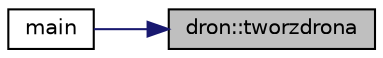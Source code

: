 digraph "dron::tworzdrona"
{
 // LATEX_PDF_SIZE
  edge [fontname="Helvetica",fontsize="10",labelfontname="Helvetica",labelfontsize="10"];
  node [fontname="Helvetica",fontsize="10",shape=record];
  rankdir="RL";
  Node1 [label="dron::tworzdrona",height=0.2,width=0.4,color="black", fillcolor="grey75", style="filled", fontcolor="black",tooltip="Metoda klasy dron. | | Argumenty: | | nr-numer drona | | tworzy drona w oparciu o jego numer nr i wbu..."];
  Node1 -> Node2 [dir="back",color="midnightblue",fontsize="10",style="solid"];
  Node2 [label="main",height=0.2,width=0.4,color="black", fillcolor="white", style="filled",URL="$app_2main_8cpp.html#ae66f6b31b5ad750f1fe042a706a4e3d4",tooltip=" "];
}
